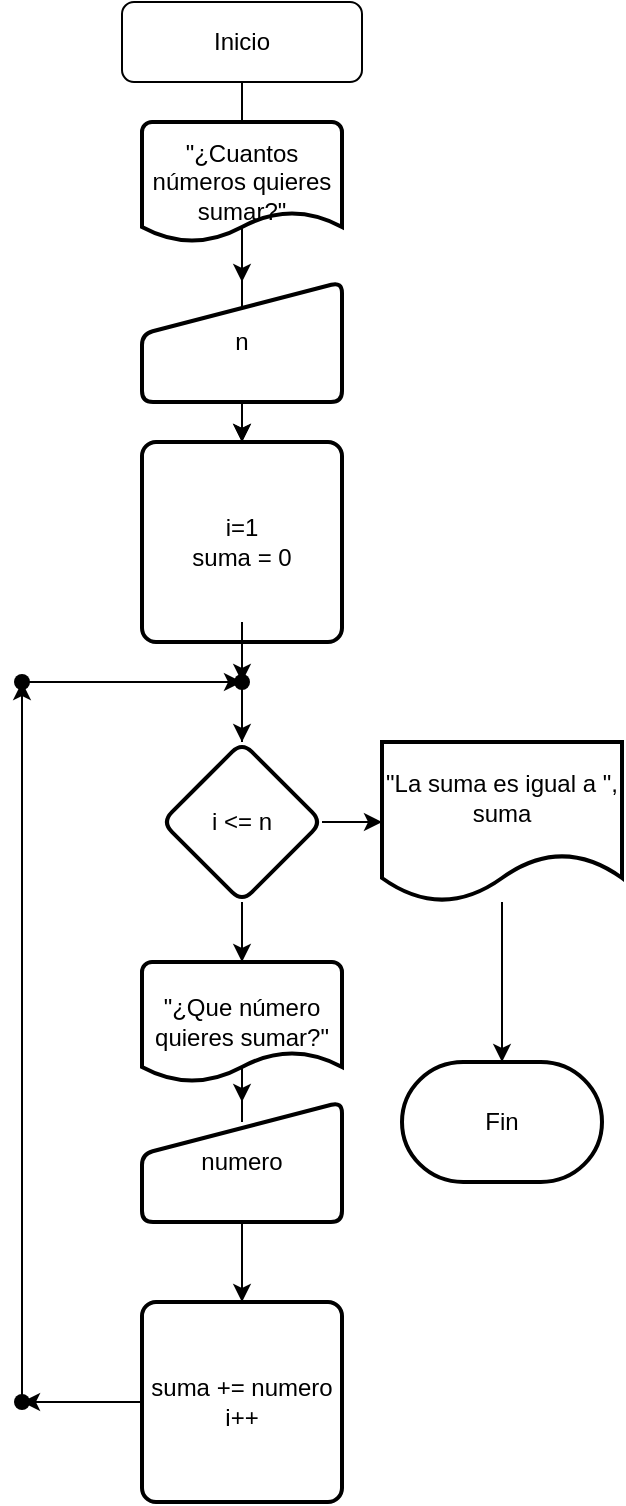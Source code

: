 <mxfile version="21.3.4" type="github">
  <diagram id="C5RBs43oDa-KdzZeNtuy" name="Page-1">
    <mxGraphModel dx="1434" dy="764" grid="1" gridSize="10" guides="1" tooltips="1" connect="1" arrows="1" fold="1" page="1" pageScale="1" pageWidth="827" pageHeight="1169" math="0" shadow="0">
      <root>
        <mxCell id="WIyWlLk6GJQsqaUBKTNV-0" />
        <mxCell id="WIyWlLk6GJQsqaUBKTNV-1" parent="WIyWlLk6GJQsqaUBKTNV-0" />
        <mxCell id="tuPEwVZg-7ExepYIHf_O-42" value="" style="edgeStyle=orthogonalEdgeStyle;rounded=0;orthogonalLoop=1;jettySize=auto;html=1;" edge="1" parent="WIyWlLk6GJQsqaUBKTNV-1" source="WIyWlLk6GJQsqaUBKTNV-3" target="tuPEwVZg-7ExepYIHf_O-3">
          <mxGeometry relative="1" as="geometry" />
        </mxCell>
        <mxCell id="WIyWlLk6GJQsqaUBKTNV-3" value="Inicio" style="rounded=1;whiteSpace=wrap;html=1;fontSize=12;glass=0;strokeWidth=1;shadow=0;" parent="WIyWlLk6GJQsqaUBKTNV-1" vertex="1">
          <mxGeometry x="160" y="70" width="120" height="40" as="geometry" />
        </mxCell>
        <mxCell id="tuPEwVZg-7ExepYIHf_O-41" value="" style="edgeStyle=orthogonalEdgeStyle;rounded=0;orthogonalLoop=1;jettySize=auto;html=1;" edge="1" parent="WIyWlLk6GJQsqaUBKTNV-1" source="tuPEwVZg-7ExepYIHf_O-1" target="tuPEwVZg-7ExepYIHf_O-6">
          <mxGeometry relative="1" as="geometry" />
        </mxCell>
        <mxCell id="tuPEwVZg-7ExepYIHf_O-1" value="&quot;¿Cuantos números quieres sumar?&quot;" style="strokeWidth=2;html=1;shape=mxgraph.flowchart.document2;whiteSpace=wrap;size=0.25;" vertex="1" parent="WIyWlLk6GJQsqaUBKTNV-1">
          <mxGeometry x="170" y="130" width="100" height="60" as="geometry" />
        </mxCell>
        <mxCell id="tuPEwVZg-7ExepYIHf_O-40" value="" style="edgeStyle=orthogonalEdgeStyle;rounded=0;orthogonalLoop=1;jettySize=auto;html=1;" edge="1" parent="WIyWlLk6GJQsqaUBKTNV-1" source="tuPEwVZg-7ExepYIHf_O-3" target="tuPEwVZg-7ExepYIHf_O-6">
          <mxGeometry relative="1" as="geometry" />
        </mxCell>
        <mxCell id="tuPEwVZg-7ExepYIHf_O-3" value="n" style="html=1;strokeWidth=2;shape=manualInput;whiteSpace=wrap;rounded=1;size=26;arcSize=11;" vertex="1" parent="WIyWlLk6GJQsqaUBKTNV-1">
          <mxGeometry x="170" y="210" width="100" height="60" as="geometry" />
        </mxCell>
        <mxCell id="tuPEwVZg-7ExepYIHf_O-9" value="" style="edgeStyle=orthogonalEdgeStyle;rounded=0;orthogonalLoop=1;jettySize=auto;html=1;" edge="1" parent="WIyWlLk6GJQsqaUBKTNV-1" source="tuPEwVZg-7ExepYIHf_O-18" target="tuPEwVZg-7ExepYIHf_O-8">
          <mxGeometry relative="1" as="geometry" />
        </mxCell>
        <mxCell id="tuPEwVZg-7ExepYIHf_O-6" value="i=1&lt;br&gt;suma = 0" style="rounded=1;whiteSpace=wrap;html=1;absoluteArcSize=1;arcSize=14;strokeWidth=2;" vertex="1" parent="WIyWlLk6GJQsqaUBKTNV-1">
          <mxGeometry x="170" y="290" width="100" height="100" as="geometry" />
        </mxCell>
        <mxCell id="tuPEwVZg-7ExepYIHf_O-24" value="" style="edgeStyle=orthogonalEdgeStyle;rounded=0;orthogonalLoop=1;jettySize=auto;html=1;" edge="1" parent="WIyWlLk6GJQsqaUBKTNV-1" source="tuPEwVZg-7ExepYIHf_O-8" target="tuPEwVZg-7ExepYIHf_O-23">
          <mxGeometry relative="1" as="geometry" />
        </mxCell>
        <mxCell id="tuPEwVZg-7ExepYIHf_O-37" value="" style="edgeStyle=orthogonalEdgeStyle;rounded=0;orthogonalLoop=1;jettySize=auto;html=1;" edge="1" parent="WIyWlLk6GJQsqaUBKTNV-1" source="tuPEwVZg-7ExepYIHf_O-8" target="tuPEwVZg-7ExepYIHf_O-36">
          <mxGeometry relative="1" as="geometry" />
        </mxCell>
        <mxCell id="tuPEwVZg-7ExepYIHf_O-8" value="i &amp;lt;= n" style="rhombus;whiteSpace=wrap;html=1;rounded=1;arcSize=14;strokeWidth=2;" vertex="1" parent="WIyWlLk6GJQsqaUBKTNV-1">
          <mxGeometry x="180" y="440" width="80" height="80" as="geometry" />
        </mxCell>
        <mxCell id="tuPEwVZg-7ExepYIHf_O-20" value="" style="edgeStyle=orthogonalEdgeStyle;rounded=0;orthogonalLoop=1;jettySize=auto;html=1;" edge="1" parent="WIyWlLk6GJQsqaUBKTNV-1" source="tuPEwVZg-7ExepYIHf_O-6" target="tuPEwVZg-7ExepYIHf_O-18">
          <mxGeometry relative="1" as="geometry">
            <mxPoint x="220" y="380" as="sourcePoint" />
            <mxPoint x="220" y="440" as="targetPoint" />
          </mxGeometry>
        </mxCell>
        <mxCell id="tuPEwVZg-7ExepYIHf_O-18" value="" style="shape=waypoint;sketch=0;size=6;pointerEvents=1;points=[];fillColor=default;resizable=0;rotatable=0;perimeter=centerPerimeter;snapToPoint=1;rounded=1;arcSize=14;strokeWidth=2;" vertex="1" parent="WIyWlLk6GJQsqaUBKTNV-1">
          <mxGeometry x="210" y="400" width="20" height="20" as="geometry" />
        </mxCell>
        <mxCell id="tuPEwVZg-7ExepYIHf_O-26" value="" style="edgeStyle=orthogonalEdgeStyle;rounded=0;orthogonalLoop=1;jettySize=auto;html=1;" edge="1" parent="WIyWlLk6GJQsqaUBKTNV-1" source="tuPEwVZg-7ExepYIHf_O-23" target="tuPEwVZg-7ExepYIHf_O-25">
          <mxGeometry relative="1" as="geometry" />
        </mxCell>
        <mxCell id="tuPEwVZg-7ExepYIHf_O-23" value="&quot;¿Que número quieres sumar?&quot;" style="strokeWidth=2;html=1;shape=mxgraph.flowchart.document2;whiteSpace=wrap;size=0.25;" vertex="1" parent="WIyWlLk6GJQsqaUBKTNV-1">
          <mxGeometry x="170" y="550" width="100" height="60" as="geometry" />
        </mxCell>
        <mxCell id="tuPEwVZg-7ExepYIHf_O-29" value="" style="edgeStyle=orthogonalEdgeStyle;rounded=0;orthogonalLoop=1;jettySize=auto;html=1;" edge="1" parent="WIyWlLk6GJQsqaUBKTNV-1" source="tuPEwVZg-7ExepYIHf_O-25" target="tuPEwVZg-7ExepYIHf_O-27">
          <mxGeometry relative="1" as="geometry" />
        </mxCell>
        <mxCell id="tuPEwVZg-7ExepYIHf_O-25" value="numero" style="html=1;strokeWidth=2;shape=manualInput;whiteSpace=wrap;rounded=1;size=26;arcSize=11;" vertex="1" parent="WIyWlLk6GJQsqaUBKTNV-1">
          <mxGeometry x="170" y="620" width="100" height="60" as="geometry" />
        </mxCell>
        <mxCell id="tuPEwVZg-7ExepYIHf_O-31" value="" style="edgeStyle=orthogonalEdgeStyle;rounded=0;orthogonalLoop=1;jettySize=auto;html=1;" edge="1" parent="WIyWlLk6GJQsqaUBKTNV-1" source="tuPEwVZg-7ExepYIHf_O-27" target="tuPEwVZg-7ExepYIHf_O-30">
          <mxGeometry relative="1" as="geometry" />
        </mxCell>
        <mxCell id="tuPEwVZg-7ExepYIHf_O-27" value="suma += numero&lt;br&gt;i++" style="rounded=1;whiteSpace=wrap;html=1;absoluteArcSize=1;arcSize=14;strokeWidth=2;" vertex="1" parent="WIyWlLk6GJQsqaUBKTNV-1">
          <mxGeometry x="170" y="720" width="100" height="100" as="geometry" />
        </mxCell>
        <mxCell id="tuPEwVZg-7ExepYIHf_O-30" value="" style="shape=waypoint;sketch=0;size=6;pointerEvents=1;points=[];fillColor=default;resizable=0;rotatable=0;perimeter=centerPerimeter;snapToPoint=1;rounded=1;arcSize=14;strokeWidth=2;" vertex="1" parent="WIyWlLk6GJQsqaUBKTNV-1">
          <mxGeometry x="100" y="760" width="20" height="20" as="geometry" />
        </mxCell>
        <mxCell id="tuPEwVZg-7ExepYIHf_O-35" value="" style="edgeStyle=orthogonalEdgeStyle;rounded=0;orthogonalLoop=1;jettySize=auto;html=1;" edge="1" parent="WIyWlLk6GJQsqaUBKTNV-1" source="tuPEwVZg-7ExepYIHf_O-32" target="tuPEwVZg-7ExepYIHf_O-18">
          <mxGeometry relative="1" as="geometry" />
        </mxCell>
        <mxCell id="tuPEwVZg-7ExepYIHf_O-39" value="" style="edgeStyle=orthogonalEdgeStyle;rounded=0;orthogonalLoop=1;jettySize=auto;html=1;" edge="1" parent="WIyWlLk6GJQsqaUBKTNV-1" source="tuPEwVZg-7ExepYIHf_O-36" target="tuPEwVZg-7ExepYIHf_O-38">
          <mxGeometry relative="1" as="geometry" />
        </mxCell>
        <mxCell id="tuPEwVZg-7ExepYIHf_O-36" value="&quot;La suma es igual a &quot;, suma" style="shape=document;whiteSpace=wrap;html=1;boundedLbl=1;rounded=1;arcSize=14;strokeWidth=2;" vertex="1" parent="WIyWlLk6GJQsqaUBKTNV-1">
          <mxGeometry x="290" y="440" width="120" height="80" as="geometry" />
        </mxCell>
        <mxCell id="tuPEwVZg-7ExepYIHf_O-38" value="Fin" style="strokeWidth=2;html=1;shape=mxgraph.flowchart.terminator;whiteSpace=wrap;" vertex="1" parent="WIyWlLk6GJQsqaUBKTNV-1">
          <mxGeometry x="300" y="600" width="100" height="60" as="geometry" />
        </mxCell>
        <mxCell id="tuPEwVZg-7ExepYIHf_O-43" value="" style="edgeStyle=orthogonalEdgeStyle;rounded=0;orthogonalLoop=1;jettySize=auto;html=1;" edge="1" parent="WIyWlLk6GJQsqaUBKTNV-1" source="tuPEwVZg-7ExepYIHf_O-30" target="tuPEwVZg-7ExepYIHf_O-32">
          <mxGeometry relative="1" as="geometry">
            <mxPoint x="40" y="770" as="sourcePoint" />
            <mxPoint x="110" y="460" as="targetPoint" />
            <Array as="points">
              <mxPoint x="110" y="770" />
            </Array>
          </mxGeometry>
        </mxCell>
        <mxCell id="tuPEwVZg-7ExepYIHf_O-32" value="" style="shape=waypoint;sketch=0;size=6;pointerEvents=1;points=[];fillColor=default;resizable=0;rotatable=0;perimeter=centerPerimeter;snapToPoint=1;rounded=1;arcSize=14;strokeWidth=2;" vertex="1" parent="WIyWlLk6GJQsqaUBKTNV-1">
          <mxGeometry x="100" y="400" width="20" height="20" as="geometry" />
        </mxCell>
      </root>
    </mxGraphModel>
  </diagram>
</mxfile>
